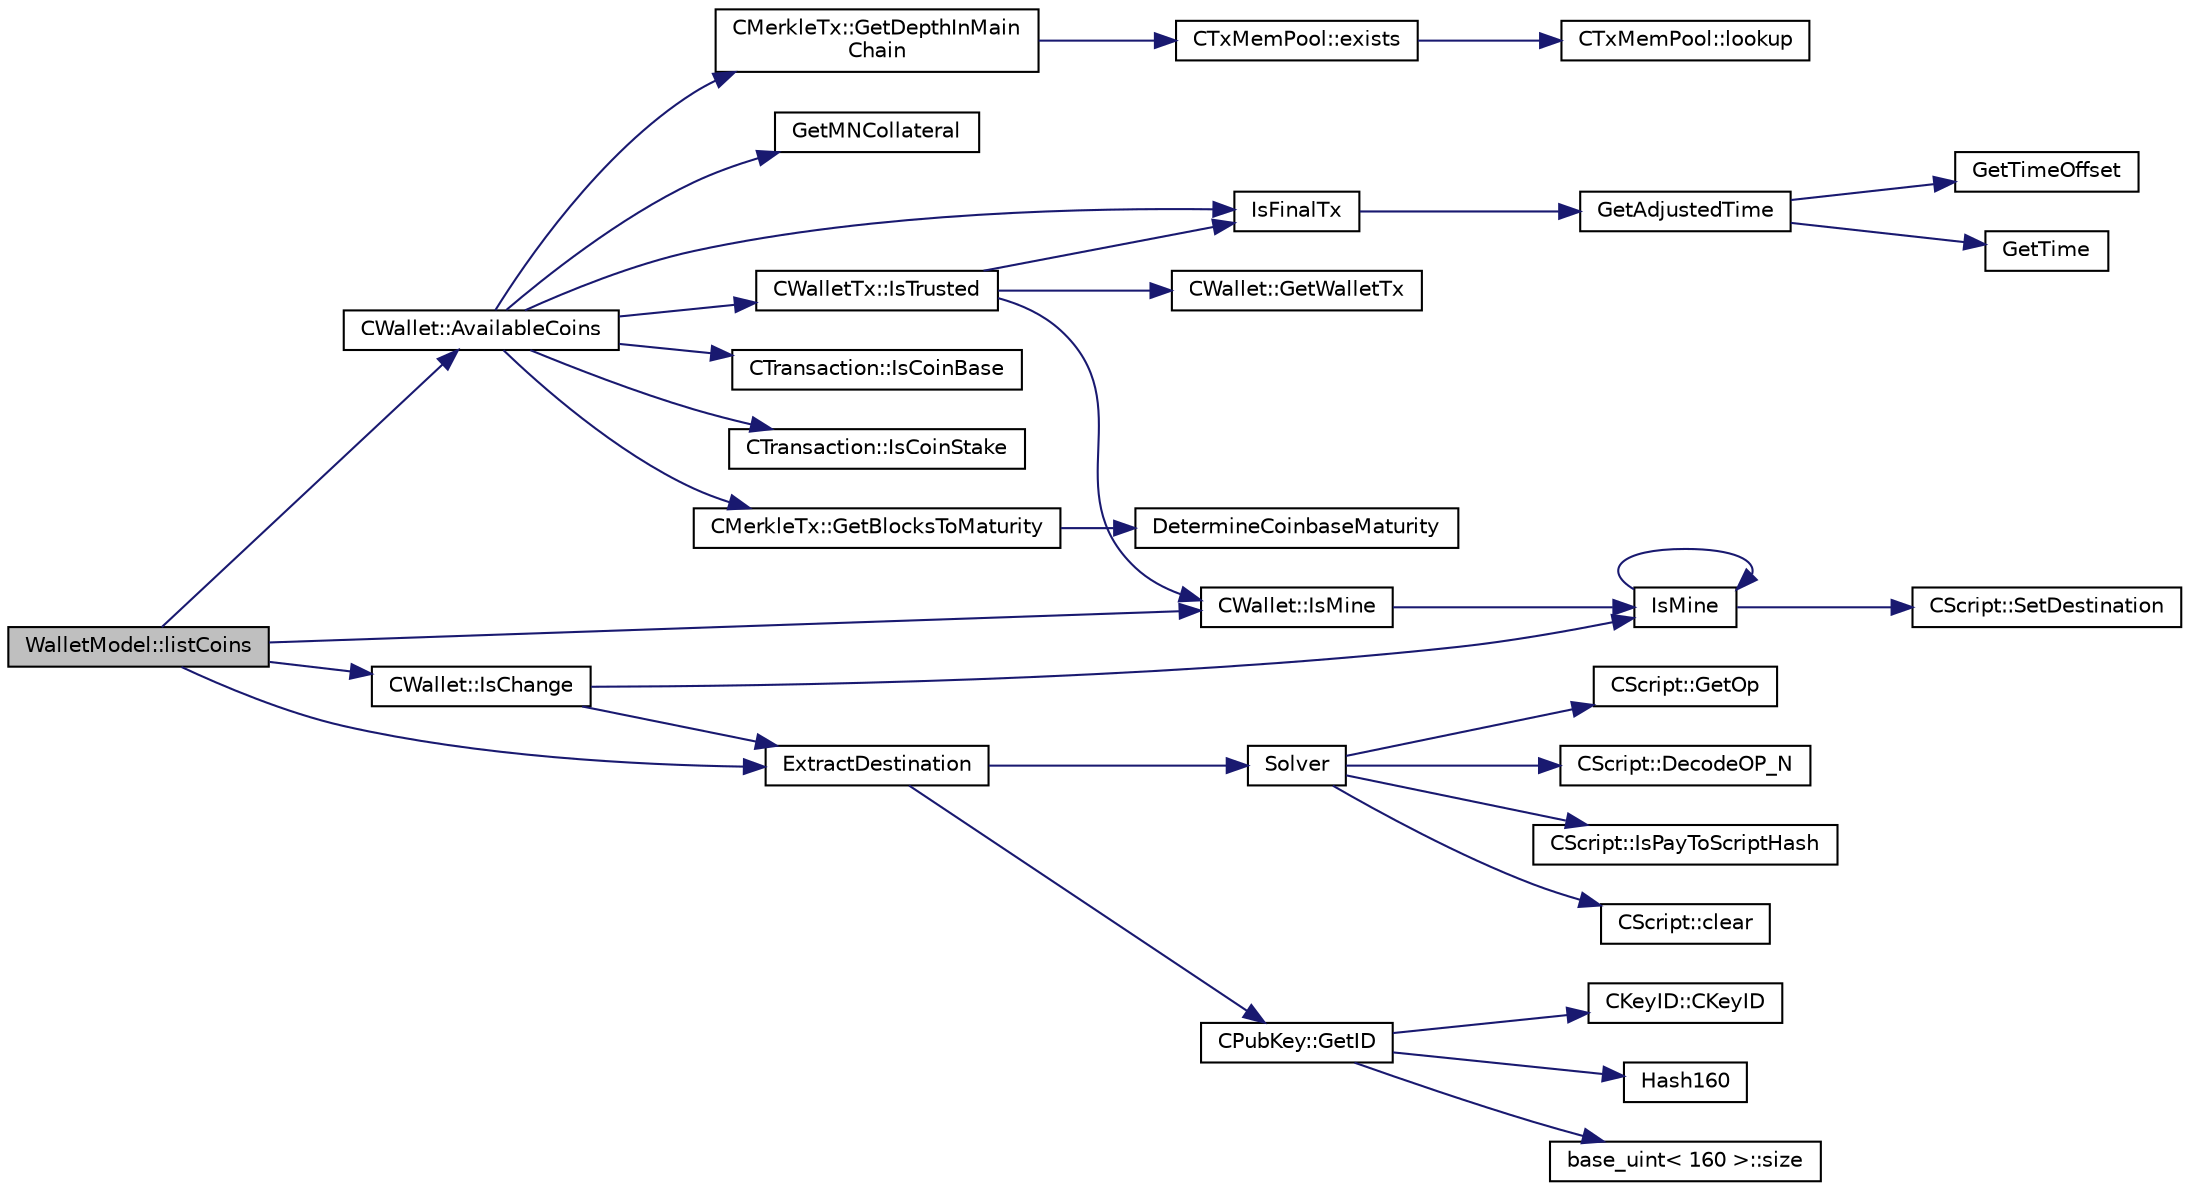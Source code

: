 digraph "WalletModel::listCoins"
{
  edge [fontname="Helvetica",fontsize="10",labelfontname="Helvetica",labelfontsize="10"];
  node [fontname="Helvetica",fontsize="10",shape=record];
  rankdir="LR";
  Node589 [label="WalletModel::listCoins",height=0.2,width=0.4,color="black", fillcolor="grey75", style="filled", fontcolor="black"];
  Node589 -> Node590 [color="midnightblue",fontsize="10",style="solid",fontname="Helvetica"];
  Node590 [label="CWallet::AvailableCoins",height=0.2,width=0.4,color="black", fillcolor="white", style="filled",URL="$d2/de5/class_c_wallet.html#a0f950dede91de2be32ea8c43a40469ab"];
  Node590 -> Node591 [color="midnightblue",fontsize="10",style="solid",fontname="Helvetica"];
  Node591 [label="IsFinalTx",height=0.2,width=0.4,color="black", fillcolor="white", style="filled",URL="$df/d0a/main_8cpp.html#adc332cd7ac94e639bb4239618341be19"];
  Node591 -> Node592 [color="midnightblue",fontsize="10",style="solid",fontname="Helvetica"];
  Node592 [label="GetAdjustedTime",height=0.2,width=0.4,color="black", fillcolor="white", style="filled",URL="$df/d2d/util_8cpp.html#a09f81b9c7650f898cf3cf305b87547e6"];
  Node592 -> Node593 [color="midnightblue",fontsize="10",style="solid",fontname="Helvetica"];
  Node593 [label="GetTime",height=0.2,width=0.4,color="black", fillcolor="white", style="filled",URL="$df/d2d/util_8cpp.html#a46fac5fba8ba905b5f9acb364f5d8c6f"];
  Node592 -> Node594 [color="midnightblue",fontsize="10",style="solid",fontname="Helvetica"];
  Node594 [label="GetTimeOffset",height=0.2,width=0.4,color="black", fillcolor="white", style="filled",URL="$df/d2d/util_8cpp.html#a50ca5344c75631267633f15cfe5e983e"];
  Node590 -> Node595 [color="midnightblue",fontsize="10",style="solid",fontname="Helvetica"];
  Node595 [label="CWalletTx::IsTrusted",height=0.2,width=0.4,color="black", fillcolor="white", style="filled",URL="$d6/d53/class_c_wallet_tx.html#a71efb0d5b5def8ae00a1d74b8741bfcb"];
  Node595 -> Node591 [color="midnightblue",fontsize="10",style="solid",fontname="Helvetica"];
  Node595 -> Node596 [color="midnightblue",fontsize="10",style="solid",fontname="Helvetica"];
  Node596 [label="CWallet::GetWalletTx",height=0.2,width=0.4,color="black", fillcolor="white", style="filled",URL="$d2/de5/class_c_wallet.html#ac496716bb889a5934fa27398aeb2330a"];
  Node595 -> Node597 [color="midnightblue",fontsize="10",style="solid",fontname="Helvetica"];
  Node597 [label="CWallet::IsMine",height=0.2,width=0.4,color="black", fillcolor="white", style="filled",URL="$d2/de5/class_c_wallet.html#a4eada57edc1c443564b8cc9b853d955c"];
  Node597 -> Node598 [color="midnightblue",fontsize="10",style="solid",fontname="Helvetica"];
  Node598 [label="IsMine",height=0.2,width=0.4,color="black", fillcolor="white", style="filled",URL="$dd/d0f/script_8cpp.html#adc59cf67d903c1ba1ef225561b85bfce"];
  Node598 -> Node599 [color="midnightblue",fontsize="10",style="solid",fontname="Helvetica"];
  Node599 [label="CScript::SetDestination",height=0.2,width=0.4,color="black", fillcolor="white", style="filled",URL="$d9/d4b/class_c_script.html#ad1b5a9077241aa06116040c4f1b7c31e"];
  Node598 -> Node598 [color="midnightblue",fontsize="10",style="solid",fontname="Helvetica"];
  Node590 -> Node600 [color="midnightblue",fontsize="10",style="solid",fontname="Helvetica"];
  Node600 [label="CTransaction::IsCoinBase",height=0.2,width=0.4,color="black", fillcolor="white", style="filled",URL="$df/d43/class_c_transaction.html#a96256e8ac1bf79ad9c057e48c41132dd"];
  Node590 -> Node601 [color="midnightblue",fontsize="10",style="solid",fontname="Helvetica"];
  Node601 [label="CMerkleTx::GetBlocksToMaturity",height=0.2,width=0.4,color="black", fillcolor="white", style="filled",URL="$d1/dff/class_c_merkle_tx.html#a69ebd437f7b44169659c3527fe73b6ab"];
  Node601 -> Node602 [color="midnightblue",fontsize="10",style="solid",fontname="Helvetica"];
  Node602 [label="DetermineCoinbaseMaturity",height=0.2,width=0.4,color="black", fillcolor="white", style="filled",URL="$d1/d08/proofs_8cpp.html#a97478c8207cae73889a6b1fbbc3c67e3",tooltip="Determine Coinbase Maturity (generally not a good idea - done so to increase speed) ..."];
  Node590 -> Node603 [color="midnightblue",fontsize="10",style="solid",fontname="Helvetica"];
  Node603 [label="CTransaction::IsCoinStake",height=0.2,width=0.4,color="black", fillcolor="white", style="filled",URL="$df/d43/class_c_transaction.html#ace4278a41a296d40dcf5fb2b9cf007ec"];
  Node590 -> Node604 [color="midnightblue",fontsize="10",style="solid",fontname="Helvetica"];
  Node604 [label="CMerkleTx::GetDepthInMain\lChain",height=0.2,width=0.4,color="black", fillcolor="white", style="filled",URL="$d1/dff/class_c_merkle_tx.html#a887a9f1a0b7fc64b43e42cec76b38ef9"];
  Node604 -> Node605 [color="midnightblue",fontsize="10",style="solid",fontname="Helvetica"];
  Node605 [label="CTxMemPool::exists",height=0.2,width=0.4,color="black", fillcolor="white", style="filled",URL="$db/d98/class_c_tx_mem_pool.html#a8b7a13b5289ab839d4460f41a7da9789"];
  Node605 -> Node606 [color="midnightblue",fontsize="10",style="solid",fontname="Helvetica"];
  Node606 [label="CTxMemPool::lookup",height=0.2,width=0.4,color="black", fillcolor="white", style="filled",URL="$db/d98/class_c_tx_mem_pool.html#ad6d9966cdeb4b6586f7186e709b4e77e"];
  Node590 -> Node607 [color="midnightblue",fontsize="10",style="solid",fontname="Helvetica"];
  Node607 [label="GetMNCollateral",height=0.2,width=0.4,color="black", fillcolor="white", style="filled",URL="$d4/dbf/main_8h.html#a7ecfeb5987564d84c46a6715d4c3a2df"];
  Node589 -> Node597 [color="midnightblue",fontsize="10",style="solid",fontname="Helvetica"];
  Node589 -> Node608 [color="midnightblue",fontsize="10",style="solid",fontname="Helvetica"];
  Node608 [label="CWallet::IsChange",height=0.2,width=0.4,color="black", fillcolor="white", style="filled",URL="$d2/de5/class_c_wallet.html#aba1c6108b7d2d3800dd487bab4c4c82e"];
  Node608 -> Node598 [color="midnightblue",fontsize="10",style="solid",fontname="Helvetica"];
  Node608 -> Node609 [color="midnightblue",fontsize="10",style="solid",fontname="Helvetica"];
  Node609 [label="ExtractDestination",height=0.2,width=0.4,color="black", fillcolor="white", style="filled",URL="$dd/d0f/script_8cpp.html#a951f7e601746ae076afdf3169ecca2fc"];
  Node609 -> Node610 [color="midnightblue",fontsize="10",style="solid",fontname="Helvetica"];
  Node610 [label="Solver",height=0.2,width=0.4,color="black", fillcolor="white", style="filled",URL="$dd/d0f/script_8cpp.html#a6ee6be50bff44464e905680c6fcee6dc"];
  Node610 -> Node611 [color="midnightblue",fontsize="10",style="solid",fontname="Helvetica"];
  Node611 [label="CScript::IsPayToScriptHash",height=0.2,width=0.4,color="black", fillcolor="white", style="filled",URL="$d9/d4b/class_c_script.html#a0c3729c606d318923dc06f95d85a0971"];
  Node610 -> Node612 [color="midnightblue",fontsize="10",style="solid",fontname="Helvetica"];
  Node612 [label="CScript::clear",height=0.2,width=0.4,color="black", fillcolor="white", style="filled",URL="$d9/d4b/class_c_script.html#a7b2baf842621f07c4939408acf63377c"];
  Node610 -> Node613 [color="midnightblue",fontsize="10",style="solid",fontname="Helvetica"];
  Node613 [label="CScript::GetOp",height=0.2,width=0.4,color="black", fillcolor="white", style="filled",URL="$d9/d4b/class_c_script.html#a94635ed93d8d244ec3acfa83f9ecfe5f"];
  Node610 -> Node614 [color="midnightblue",fontsize="10",style="solid",fontname="Helvetica"];
  Node614 [label="CScript::DecodeOP_N",height=0.2,width=0.4,color="black", fillcolor="white", style="filled",URL="$d9/d4b/class_c_script.html#a7f975fca06b3e9a17da8ba23c7647e2e"];
  Node609 -> Node615 [color="midnightblue",fontsize="10",style="solid",fontname="Helvetica"];
  Node615 [label="CPubKey::GetID",height=0.2,width=0.4,color="black", fillcolor="white", style="filled",URL="$da/d4e/class_c_pub_key.html#a2675f7e6f72eff68e7a5227289feb021"];
  Node615 -> Node616 [color="midnightblue",fontsize="10",style="solid",fontname="Helvetica"];
  Node616 [label="CKeyID::CKeyID",height=0.2,width=0.4,color="black", fillcolor="white", style="filled",URL="$dd/d88/class_c_key_i_d.html#a01dbd3c37820a2ffe89d106c6a7cf53d"];
  Node615 -> Node617 [color="midnightblue",fontsize="10",style="solid",fontname="Helvetica"];
  Node617 [label="Hash160",height=0.2,width=0.4,color="black", fillcolor="white", style="filled",URL="$db/dfb/hash_8h.html#a4490f70ddae16e9e48460a0416a48a6b"];
  Node615 -> Node618 [color="midnightblue",fontsize="10",style="solid",fontname="Helvetica"];
  Node618 [label="base_uint\< 160 \>::size",height=0.2,width=0.4,color="black", fillcolor="white", style="filled",URL="$da/df7/classbase__uint.html#a1f49b034e686269601ea89b0319b8004"];
  Node589 -> Node609 [color="midnightblue",fontsize="10",style="solid",fontname="Helvetica"];
}
